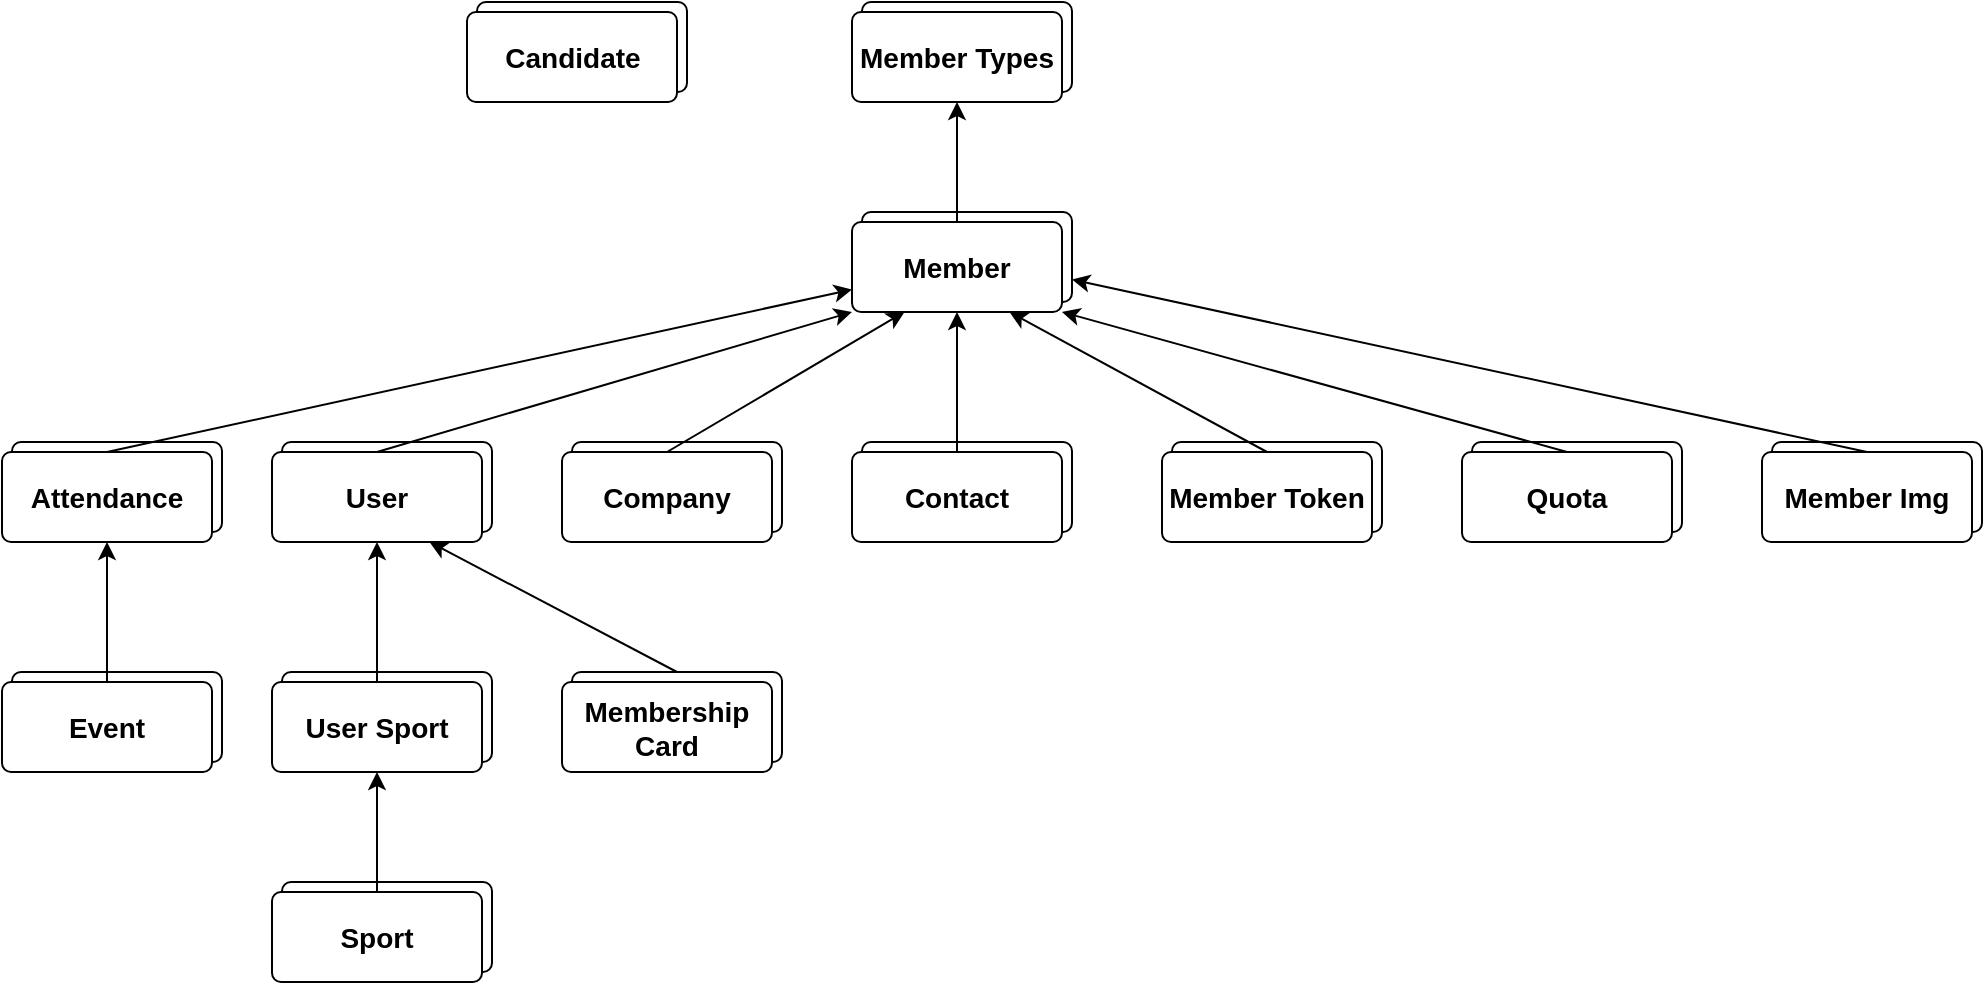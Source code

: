 <mxfile version="18.0.2" type="device"><diagram id="Vn6djAf5S5_UU0bFfc8x" name="Page-1"><mxGraphModel dx="1561" dy="381" grid="0" gridSize="5" guides="0" tooltips="1" connect="1" arrows="1" fold="1" page="1" pageScale="1" pageWidth="850" pageHeight="1100" math="0" shadow="0"><root><mxCell id="0"/><mxCell id="1" parent="0"/><mxCell id="MCZWA8StiUEGIzvIFmT6-1" value="Entity" style="rounded=1;arcSize=10;whiteSpace=wrap;html=1;align=center;" parent="1" vertex="1"><mxGeometry x="365" y="105" width="105" height="45" as="geometry"/></mxCell><mxCell id="MCZWA8StiUEGIzvIFmT6-2" value="&lt;b&gt;&lt;font style=&quot;font-size: 14px;&quot;&gt;Member&lt;/font&gt;&lt;/b&gt;" style="rounded=1;arcSize=10;whiteSpace=wrap;html=1;align=center;" parent="1" vertex="1"><mxGeometry x="360" y="110" width="105" height="45" as="geometry"/></mxCell><mxCell id="MCZWA8StiUEGIzvIFmT6-3" value="Entity" style="rounded=1;arcSize=10;whiteSpace=wrap;html=1;align=center;" parent="1" vertex="1"><mxGeometry x="670" y="220" width="105" height="45" as="geometry"/></mxCell><mxCell id="MCZWA8StiUEGIzvIFmT6-4" value="&lt;b&gt;&lt;font style=&quot;font-size: 14px;&quot;&gt;Quota&lt;/font&gt;&lt;/b&gt;" style="rounded=1;arcSize=10;whiteSpace=wrap;html=1;align=center;" parent="1" vertex="1"><mxGeometry x="665" y="225" width="105" height="45" as="geometry"/></mxCell><mxCell id="MCZWA8StiUEGIzvIFmT6-5" value="Entity" style="rounded=1;arcSize=10;whiteSpace=wrap;html=1;align=center;" parent="1" vertex="1"><mxGeometry x="365" width="105" height="45" as="geometry"/></mxCell><mxCell id="MCZWA8StiUEGIzvIFmT6-6" value="&lt;b&gt;&lt;font style=&quot;font-size: 14px;&quot;&gt;Member Types&lt;/font&gt;&lt;/b&gt;" style="rounded=1;arcSize=10;whiteSpace=wrap;html=1;align=center;" parent="1" vertex="1"><mxGeometry x="360" y="5" width="105" height="45" as="geometry"/></mxCell><mxCell id="MCZWA8StiUEGIzvIFmT6-7" value="Entity" style="rounded=1;arcSize=10;whiteSpace=wrap;html=1;align=center;" parent="1" vertex="1"><mxGeometry x="520" y="220" width="105" height="45" as="geometry"/></mxCell><mxCell id="MCZWA8StiUEGIzvIFmT6-8" value="&lt;b&gt;&lt;font style=&quot;font-size: 14px;&quot;&gt;Member Token&lt;/font&gt;&lt;/b&gt;" style="rounded=1;arcSize=10;whiteSpace=wrap;html=1;align=center;" parent="1" vertex="1"><mxGeometry x="515" y="225" width="105" height="45" as="geometry"/></mxCell><mxCell id="MCZWA8StiUEGIzvIFmT6-13" value="Entity" style="rounded=1;arcSize=10;whiteSpace=wrap;html=1;align=center;" parent="1" vertex="1"><mxGeometry x="365" y="220" width="105" height="45" as="geometry"/></mxCell><mxCell id="MCZWA8StiUEGIzvIFmT6-14" value="&lt;b&gt;&lt;font style=&quot;font-size: 14px;&quot;&gt;Contact&lt;/font&gt;&lt;/b&gt;" style="rounded=1;arcSize=10;whiteSpace=wrap;html=1;align=center;" parent="1" vertex="1"><mxGeometry x="360" y="225" width="105" height="45" as="geometry"/></mxCell><mxCell id="MCZWA8StiUEGIzvIFmT6-15" value="Entity" style="rounded=1;arcSize=10;whiteSpace=wrap;html=1;align=center;" parent="1" vertex="1"><mxGeometry x="220" y="220" width="105" height="45" as="geometry"/></mxCell><mxCell id="MCZWA8StiUEGIzvIFmT6-16" value="&lt;b&gt;&lt;font style=&quot;font-size: 14px;&quot;&gt;Company&lt;/font&gt;&lt;/b&gt;" style="rounded=1;arcSize=10;whiteSpace=wrap;html=1;align=center;" parent="1" vertex="1"><mxGeometry x="215" y="225" width="105" height="45" as="geometry"/></mxCell><mxCell id="MCZWA8StiUEGIzvIFmT6-17" value="Entity" style="rounded=1;arcSize=10;whiteSpace=wrap;html=1;align=center;" parent="1" vertex="1"><mxGeometry x="75" y="220" width="105" height="45" as="geometry"/></mxCell><mxCell id="MCZWA8StiUEGIzvIFmT6-18" value="&lt;b&gt;&lt;font style=&quot;font-size: 14px;&quot;&gt;User&lt;/font&gt;&lt;/b&gt;" style="rounded=1;arcSize=10;whiteSpace=wrap;html=1;align=center;" parent="1" vertex="1"><mxGeometry x="70" y="225" width="105" height="45" as="geometry"/></mxCell><mxCell id="MCZWA8StiUEGIzvIFmT6-19" value="Entity" style="rounded=1;arcSize=10;whiteSpace=wrap;html=1;align=center;" parent="1" vertex="1"><mxGeometry x="-60" y="220" width="105" height="45" as="geometry"/></mxCell><mxCell id="MCZWA8StiUEGIzvIFmT6-20" value="&lt;b&gt;&lt;font style=&quot;font-size: 14px;&quot;&gt;Attendance&lt;/font&gt;&lt;/b&gt;" style="rounded=1;arcSize=10;whiteSpace=wrap;html=1;align=center;" parent="1" vertex="1"><mxGeometry x="-65" y="225" width="105" height="45" as="geometry"/></mxCell><mxCell id="MCZWA8StiUEGIzvIFmT6-21" value="Entity" style="rounded=1;arcSize=10;whiteSpace=wrap;html=1;align=center;" parent="1" vertex="1"><mxGeometry x="-60" y="335" width="105" height="45" as="geometry"/></mxCell><mxCell id="MCZWA8StiUEGIzvIFmT6-22" value="&lt;b&gt;&lt;font style=&quot;font-size: 14px;&quot;&gt;Event&lt;/font&gt;&lt;/b&gt;" style="rounded=1;arcSize=10;whiteSpace=wrap;html=1;align=center;" parent="1" vertex="1"><mxGeometry x="-65" y="340" width="105" height="45" as="geometry"/></mxCell><mxCell id="MCZWA8StiUEGIzvIFmT6-23" value="Entity" style="rounded=1;arcSize=10;whiteSpace=wrap;html=1;align=center;" parent="1" vertex="1"><mxGeometry x="75" y="335" width="105" height="45" as="geometry"/></mxCell><mxCell id="MCZWA8StiUEGIzvIFmT6-24" value="&lt;b&gt;&lt;font style=&quot;font-size: 14px;&quot;&gt;User Sport&lt;/font&gt;&lt;/b&gt;" style="rounded=1;arcSize=10;whiteSpace=wrap;html=1;align=center;" parent="1" vertex="1"><mxGeometry x="70" y="340" width="105" height="45" as="geometry"/></mxCell><mxCell id="MCZWA8StiUEGIzvIFmT6-25" value="Entity" style="rounded=1;arcSize=10;whiteSpace=wrap;html=1;align=center;" parent="1" vertex="1"><mxGeometry x="75" y="440" width="105" height="45" as="geometry"/></mxCell><mxCell id="MCZWA8StiUEGIzvIFmT6-26" value="&lt;b&gt;&lt;font style=&quot;font-size: 14px;&quot;&gt;Sport&lt;/font&gt;&lt;/b&gt;" style="rounded=1;arcSize=10;whiteSpace=wrap;html=1;align=center;" parent="1" vertex="1"><mxGeometry x="70" y="445" width="105" height="45" as="geometry"/></mxCell><mxCell id="MCZWA8StiUEGIzvIFmT6-27" value="Entity" style="rounded=1;arcSize=10;whiteSpace=wrap;html=1;align=center;" parent="1" vertex="1"><mxGeometry x="220" y="335" width="105" height="45" as="geometry"/></mxCell><mxCell id="MCZWA8StiUEGIzvIFmT6-28" value="&lt;b&gt;&lt;font style=&quot;font-size: 14px;&quot;&gt;Membership Card&lt;/font&gt;&lt;/b&gt;" style="rounded=1;arcSize=10;whiteSpace=wrap;html=1;align=center;" parent="1" vertex="1"><mxGeometry x="215" y="340" width="105" height="45" as="geometry"/></mxCell><mxCell id="MCZWA8StiUEGIzvIFmT6-29" value="Entity" style="rounded=1;arcSize=10;whiteSpace=wrap;html=1;align=center;" parent="1" vertex="1"><mxGeometry x="820" y="220" width="105" height="45" as="geometry"/></mxCell><mxCell id="MCZWA8StiUEGIzvIFmT6-30" value="&lt;b&gt;&lt;font style=&quot;font-size: 14px;&quot;&gt;Member Img&lt;/font&gt;&lt;/b&gt;" style="rounded=1;arcSize=10;whiteSpace=wrap;html=1;align=center;" parent="1" vertex="1"><mxGeometry x="815" y="225" width="105" height="45" as="geometry"/></mxCell><mxCell id="MCZWA8StiUEGIzvIFmT6-31" value="Entity" style="rounded=1;arcSize=10;whiteSpace=wrap;html=1;align=center;" parent="1" vertex="1"><mxGeometry x="172.5" width="105" height="45" as="geometry"/></mxCell><mxCell id="MCZWA8StiUEGIzvIFmT6-32" value="&lt;b&gt;&lt;font style=&quot;font-size: 14px;&quot;&gt;Candidate&lt;/font&gt;&lt;/b&gt;" style="rounded=1;arcSize=10;whiteSpace=wrap;html=1;align=center;" parent="1" vertex="1"><mxGeometry x="167.5" y="5" width="105" height="45" as="geometry"/></mxCell><mxCell id="MCZWA8StiUEGIzvIFmT6-33" value="" style="endArrow=classic;html=1;rounded=0;entryX=0.5;entryY=1;entryDx=0;entryDy=0;exitX=0.5;exitY=0;exitDx=0;exitDy=0;" parent="1" source="MCZWA8StiUEGIzvIFmT6-14" target="MCZWA8StiUEGIzvIFmT6-2" edge="1"><mxGeometry width="50" height="50" relative="1" as="geometry"><mxPoint x="413" y="215" as="sourcePoint"/><mxPoint x="460" y="260" as="targetPoint"/></mxGeometry></mxCell><mxCell id="MCZWA8StiUEGIzvIFmT6-34" value="" style="endArrow=classic;html=1;rounded=0;exitX=0.5;exitY=0;exitDx=0;exitDy=0;entryX=0.25;entryY=1;entryDx=0;entryDy=0;" parent="1" source="MCZWA8StiUEGIzvIFmT6-16" target="MCZWA8StiUEGIzvIFmT6-2" edge="1"><mxGeometry width="50" height="50" relative="1" as="geometry"><mxPoint x="410" y="310" as="sourcePoint"/><mxPoint x="460" y="260" as="targetPoint"/></mxGeometry></mxCell><mxCell id="MCZWA8StiUEGIzvIFmT6-35" value="" style="endArrow=classic;html=1;rounded=0;exitX=0.5;exitY=0;exitDx=0;exitDy=0;entryX=0;entryY=1;entryDx=0;entryDy=0;" parent="1" source="MCZWA8StiUEGIzvIFmT6-18" target="MCZWA8StiUEGIzvIFmT6-2" edge="1"><mxGeometry width="50" height="50" relative="1" as="geometry"><mxPoint x="125" y="225" as="sourcePoint"/><mxPoint x="243.75" y="155" as="targetPoint"/></mxGeometry></mxCell><mxCell id="MCZWA8StiUEGIzvIFmT6-36" value="" style="endArrow=classic;html=1;rounded=0;exitX=0.5;exitY=0;exitDx=0;exitDy=0;entryX=0;entryY=0.75;entryDx=0;entryDy=0;" parent="1" source="MCZWA8StiUEGIzvIFmT6-20" target="MCZWA8StiUEGIzvIFmT6-2" edge="1"><mxGeometry width="50" height="50" relative="1" as="geometry"><mxPoint x="10" y="210" as="sourcePoint"/><mxPoint x="128.75" y="140" as="targetPoint"/></mxGeometry></mxCell><mxCell id="MCZWA8StiUEGIzvIFmT6-37" value="" style="endArrow=classic;html=1;rounded=0;exitX=0.5;exitY=0;exitDx=0;exitDy=0;entryX=0.75;entryY=1;entryDx=0;entryDy=0;" parent="1" source="MCZWA8StiUEGIzvIFmT6-8" target="MCZWA8StiUEGIzvIFmT6-2" edge="1"><mxGeometry width="50" height="50" relative="1" as="geometry"><mxPoint x="282.5" y="240" as="sourcePoint"/><mxPoint x="401.25" y="170" as="targetPoint"/></mxGeometry></mxCell><mxCell id="MCZWA8StiUEGIzvIFmT6-38" value="" style="endArrow=classic;html=1;rounded=0;exitX=0.5;exitY=0;exitDx=0;exitDy=0;entryX=1;entryY=1;entryDx=0;entryDy=0;" parent="1" source="MCZWA8StiUEGIzvIFmT6-4" target="MCZWA8StiUEGIzvIFmT6-2" edge="1"><mxGeometry width="50" height="50" relative="1" as="geometry"><mxPoint x="287.5" y="245" as="sourcePoint"/><mxPoint x="406.25" y="175" as="targetPoint"/></mxGeometry></mxCell><mxCell id="MCZWA8StiUEGIzvIFmT6-39" value="" style="endArrow=classic;html=1;rounded=0;exitX=0.5;exitY=0;exitDx=0;exitDy=0;entryX=1;entryY=0.75;entryDx=0;entryDy=0;" parent="1" source="MCZWA8StiUEGIzvIFmT6-30" target="MCZWA8StiUEGIzvIFmT6-1" edge="1"><mxGeometry width="50" height="50" relative="1" as="geometry"><mxPoint x="292.5" y="250" as="sourcePoint"/><mxPoint x="475" y="145" as="targetPoint"/></mxGeometry></mxCell><mxCell id="MCZWA8StiUEGIzvIFmT6-40" value="" style="endArrow=classic;html=1;rounded=0;exitX=0.5;exitY=0;exitDx=0;exitDy=0;entryX=0.5;entryY=1;entryDx=0;entryDy=0;" parent="1" source="MCZWA8StiUEGIzvIFmT6-2" target="MCZWA8StiUEGIzvIFmT6-6" edge="1"><mxGeometry width="50" height="50" relative="1" as="geometry"><mxPoint x="297.5" y="255" as="sourcePoint"/><mxPoint x="416.25" y="185" as="targetPoint"/></mxGeometry></mxCell><mxCell id="MCZWA8StiUEGIzvIFmT6-41" value="" style="endArrow=classic;html=1;rounded=0;exitX=0.5;exitY=0;exitDx=0;exitDy=0;entryX=0.75;entryY=1;entryDx=0;entryDy=0;" parent="1" source="MCZWA8StiUEGIzvIFmT6-27" target="MCZWA8StiUEGIzvIFmT6-18" edge="1"><mxGeometry width="50" height="50" relative="1" as="geometry"><mxPoint x="302.5" y="260" as="sourcePoint"/><mxPoint x="421.25" y="190" as="targetPoint"/></mxGeometry></mxCell><mxCell id="MCZWA8StiUEGIzvIFmT6-42" value="" style="endArrow=classic;html=1;rounded=0;exitX=0.5;exitY=0;exitDx=0;exitDy=0;entryX=0.5;entryY=1;entryDx=0;entryDy=0;" parent="1" source="MCZWA8StiUEGIzvIFmT6-24" target="MCZWA8StiUEGIzvIFmT6-18" edge="1"><mxGeometry width="50" height="50" relative="1" as="geometry"><mxPoint x="307.5" y="265" as="sourcePoint"/><mxPoint x="426.25" y="195" as="targetPoint"/></mxGeometry></mxCell><mxCell id="MCZWA8StiUEGIzvIFmT6-43" value="" style="endArrow=classic;html=1;rounded=0;exitX=0.5;exitY=0;exitDx=0;exitDy=0;entryX=0.5;entryY=1;entryDx=0;entryDy=0;" parent="1" source="MCZWA8StiUEGIzvIFmT6-22" target="MCZWA8StiUEGIzvIFmT6-20" edge="1"><mxGeometry width="50" height="50" relative="1" as="geometry"><mxPoint x="312.5" y="270" as="sourcePoint"/><mxPoint x="431.25" y="200" as="targetPoint"/></mxGeometry></mxCell><mxCell id="MCZWA8StiUEGIzvIFmT6-44" value="" style="endArrow=classic;html=1;rounded=0;exitX=0.5;exitY=0;exitDx=0;exitDy=0;entryX=0.5;entryY=1;entryDx=0;entryDy=0;" parent="1" source="MCZWA8StiUEGIzvIFmT6-26" target="MCZWA8StiUEGIzvIFmT6-24" edge="1"><mxGeometry width="50" height="50" relative="1" as="geometry"><mxPoint x="410" y="310" as="sourcePoint"/><mxPoint x="460" y="260" as="targetPoint"/></mxGeometry></mxCell></root></mxGraphModel></diagram></mxfile>